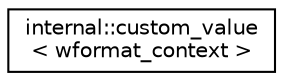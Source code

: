 digraph "Иерархия классов. Графический вид."
{
  edge [fontname="Helvetica",fontsize="10",labelfontname="Helvetica",labelfontsize="10"];
  node [fontname="Helvetica",fontsize="10",shape=record];
  rankdir="LR";
  Node0 [label="internal::custom_value\l\< wformat_context \>",height=0.2,width=0.4,color="black", fillcolor="white", style="filled",URL="$structinternal_1_1custom__value.html"];
}

